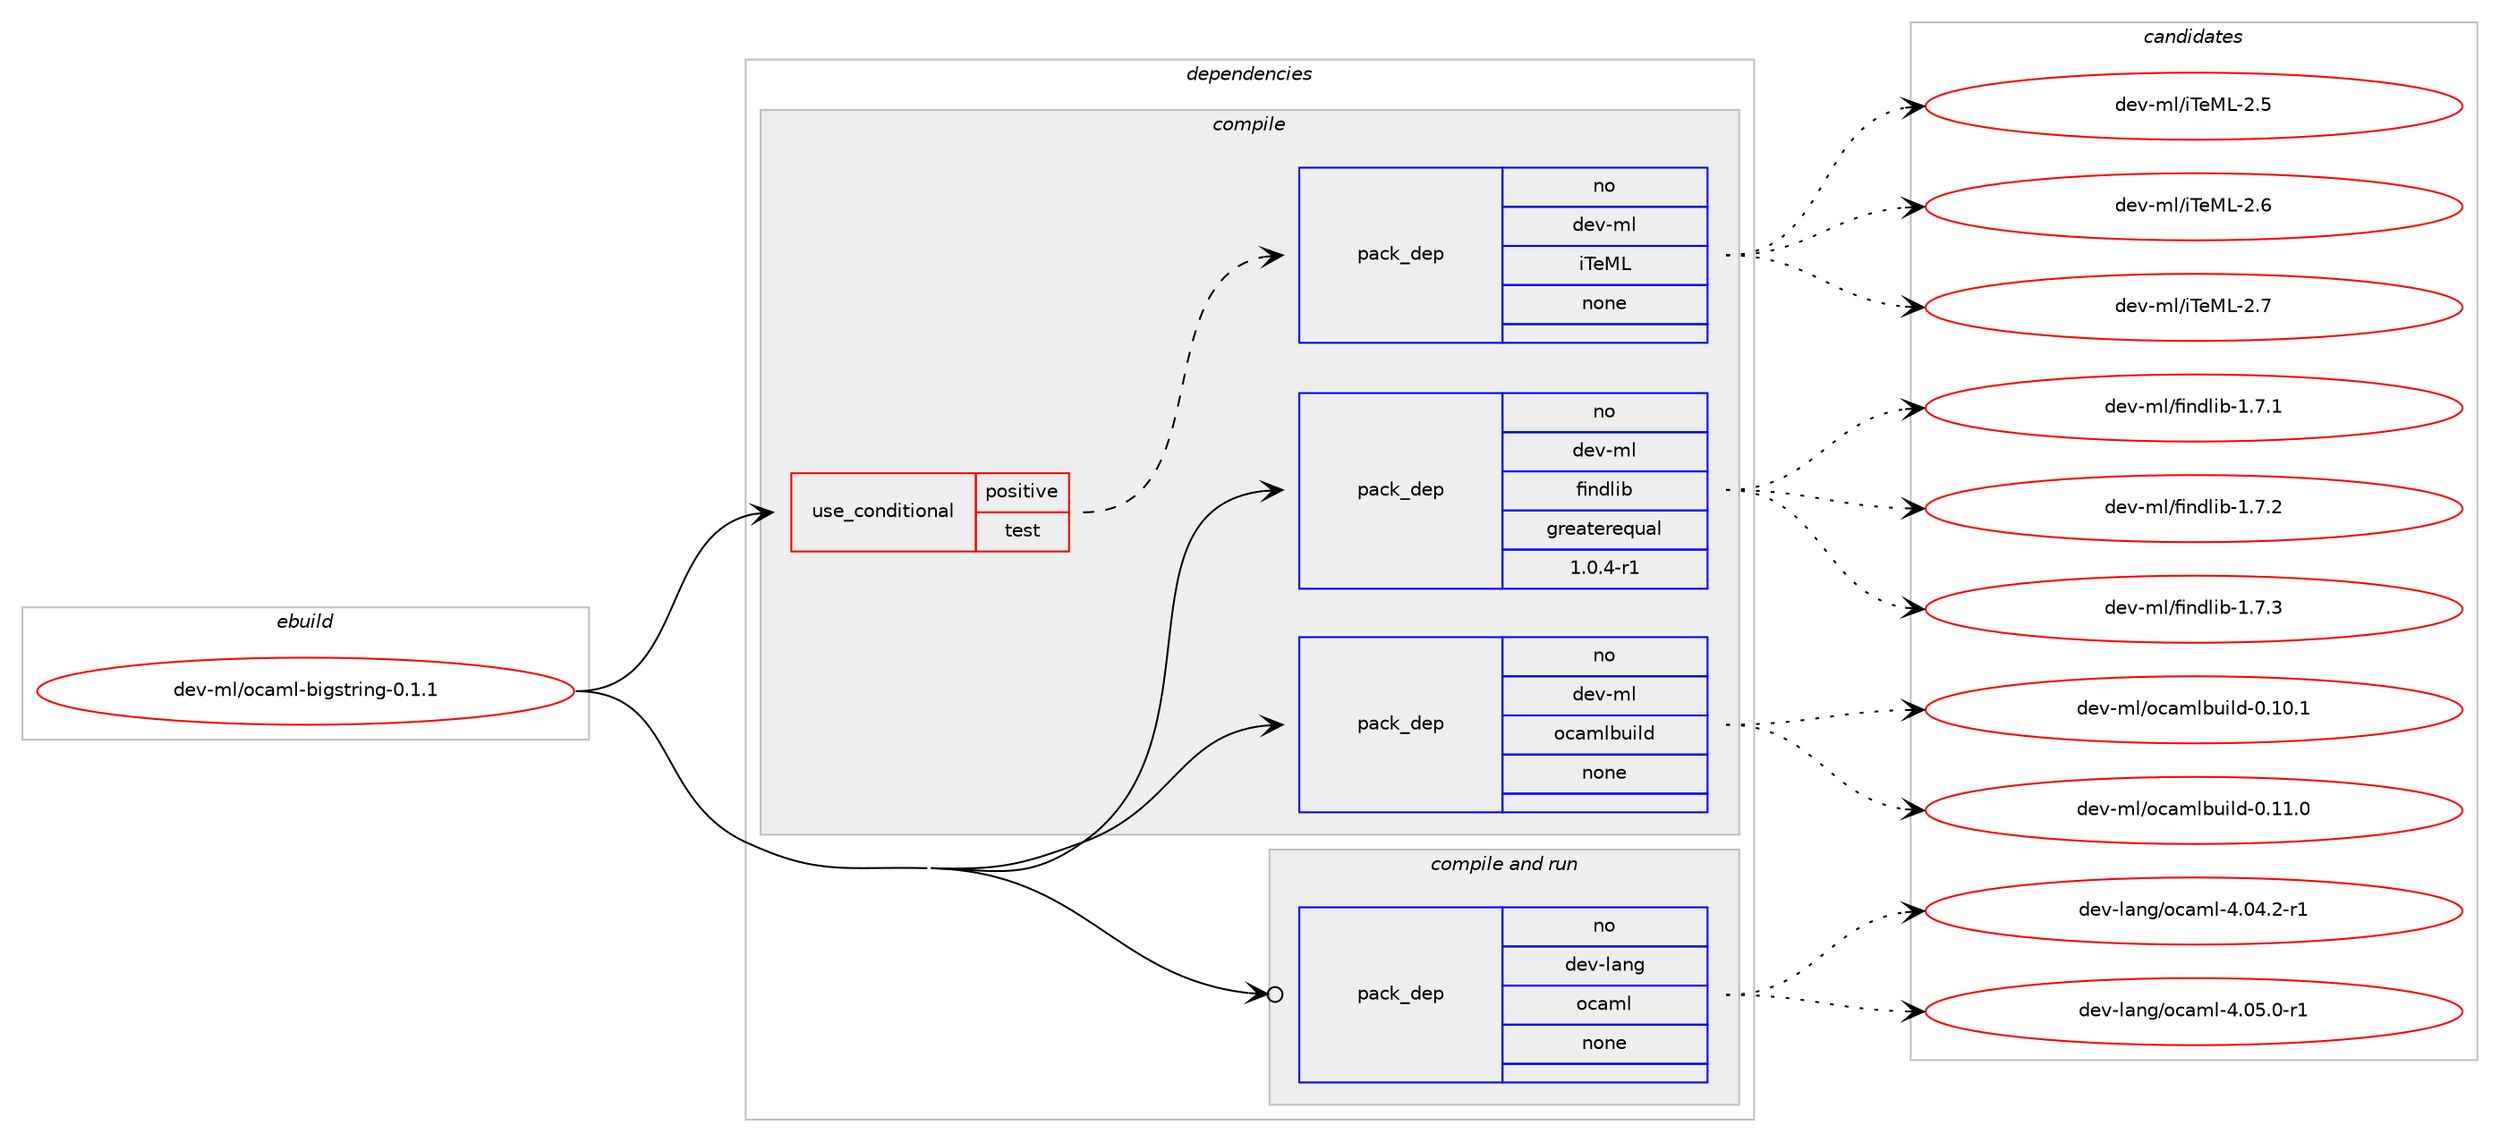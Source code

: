 digraph prolog {

# *************
# Graph options
# *************

newrank=true;
concentrate=true;
compound=true;
graph [rankdir=LR,fontname=Helvetica,fontsize=10,ranksep=1.5];#, ranksep=2.5, nodesep=0.2];
edge  [arrowhead=vee];
node  [fontname=Helvetica,fontsize=10];

# **********
# The ebuild
# **********

subgraph cluster_leftcol {
color=gray;
rank=same;
label=<<i>ebuild</i>>;
id [label="dev-ml/ocaml-bigstring-0.1.1", color=red, width=4, href="../dev-ml/ocaml-bigstring-0.1.1.svg"];
}

# ****************
# The dependencies
# ****************

subgraph cluster_midcol {
color=gray;
label=<<i>dependencies</i>>;
subgraph cluster_compile {
fillcolor="#eeeeee";
style=filled;
label=<<i>compile</i>>;
subgraph cond133120 {
dependency571861 [label=<<TABLE BORDER="0" CELLBORDER="1" CELLSPACING="0" CELLPADDING="4"><TR><TD ROWSPAN="3" CELLPADDING="10">use_conditional</TD></TR><TR><TD>positive</TD></TR><TR><TD>test</TD></TR></TABLE>>, shape=none, color=red];
subgraph pack427109 {
dependency571862 [label=<<TABLE BORDER="0" CELLBORDER="1" CELLSPACING="0" CELLPADDING="4" WIDTH="220"><TR><TD ROWSPAN="6" CELLPADDING="30">pack_dep</TD></TR><TR><TD WIDTH="110">no</TD></TR><TR><TD>dev-ml</TD></TR><TR><TD>iTeML</TD></TR><TR><TD>none</TD></TR><TR><TD></TD></TR></TABLE>>, shape=none, color=blue];
}
dependency571861:e -> dependency571862:w [weight=20,style="dashed",arrowhead="vee"];
}
id:e -> dependency571861:w [weight=20,style="solid",arrowhead="vee"];
subgraph pack427110 {
dependency571863 [label=<<TABLE BORDER="0" CELLBORDER="1" CELLSPACING="0" CELLPADDING="4" WIDTH="220"><TR><TD ROWSPAN="6" CELLPADDING="30">pack_dep</TD></TR><TR><TD WIDTH="110">no</TD></TR><TR><TD>dev-ml</TD></TR><TR><TD>findlib</TD></TR><TR><TD>greaterequal</TD></TR><TR><TD>1.0.4-r1</TD></TR></TABLE>>, shape=none, color=blue];
}
id:e -> dependency571863:w [weight=20,style="solid",arrowhead="vee"];
subgraph pack427111 {
dependency571864 [label=<<TABLE BORDER="0" CELLBORDER="1" CELLSPACING="0" CELLPADDING="4" WIDTH="220"><TR><TD ROWSPAN="6" CELLPADDING="30">pack_dep</TD></TR><TR><TD WIDTH="110">no</TD></TR><TR><TD>dev-ml</TD></TR><TR><TD>ocamlbuild</TD></TR><TR><TD>none</TD></TR><TR><TD></TD></TR></TABLE>>, shape=none, color=blue];
}
id:e -> dependency571864:w [weight=20,style="solid",arrowhead="vee"];
}
subgraph cluster_compileandrun {
fillcolor="#eeeeee";
style=filled;
label=<<i>compile and run</i>>;
subgraph pack427112 {
dependency571865 [label=<<TABLE BORDER="0" CELLBORDER="1" CELLSPACING="0" CELLPADDING="4" WIDTH="220"><TR><TD ROWSPAN="6" CELLPADDING="30">pack_dep</TD></TR><TR><TD WIDTH="110">no</TD></TR><TR><TD>dev-lang</TD></TR><TR><TD>ocaml</TD></TR><TR><TD>none</TD></TR><TR><TD></TD></TR></TABLE>>, shape=none, color=blue];
}
id:e -> dependency571865:w [weight=20,style="solid",arrowhead="odotvee"];
}
subgraph cluster_run {
fillcolor="#eeeeee";
style=filled;
label=<<i>run</i>>;
}
}

# **************
# The candidates
# **************

subgraph cluster_choices {
rank=same;
color=gray;
label=<<i>candidates</i>>;

subgraph choice427109 {
color=black;
nodesep=1;
choice100101118451091084710584101777645504653 [label="dev-ml/iTeML-2.5", color=red, width=4,href="../dev-ml/iTeML-2.5.svg"];
choice100101118451091084710584101777645504654 [label="dev-ml/iTeML-2.6", color=red, width=4,href="../dev-ml/iTeML-2.6.svg"];
choice100101118451091084710584101777645504655 [label="dev-ml/iTeML-2.7", color=red, width=4,href="../dev-ml/iTeML-2.7.svg"];
dependency571862:e -> choice100101118451091084710584101777645504653:w [style=dotted,weight="100"];
dependency571862:e -> choice100101118451091084710584101777645504654:w [style=dotted,weight="100"];
dependency571862:e -> choice100101118451091084710584101777645504655:w [style=dotted,weight="100"];
}
subgraph choice427110 {
color=black;
nodesep=1;
choice100101118451091084710210511010010810598454946554649 [label="dev-ml/findlib-1.7.1", color=red, width=4,href="../dev-ml/findlib-1.7.1.svg"];
choice100101118451091084710210511010010810598454946554650 [label="dev-ml/findlib-1.7.2", color=red, width=4,href="../dev-ml/findlib-1.7.2.svg"];
choice100101118451091084710210511010010810598454946554651 [label="dev-ml/findlib-1.7.3", color=red, width=4,href="../dev-ml/findlib-1.7.3.svg"];
dependency571863:e -> choice100101118451091084710210511010010810598454946554649:w [style=dotted,weight="100"];
dependency571863:e -> choice100101118451091084710210511010010810598454946554650:w [style=dotted,weight="100"];
dependency571863:e -> choice100101118451091084710210511010010810598454946554651:w [style=dotted,weight="100"];
}
subgraph choice427111 {
color=black;
nodesep=1;
choice100101118451091084711199971091089811710510810045484649484649 [label="dev-ml/ocamlbuild-0.10.1", color=red, width=4,href="../dev-ml/ocamlbuild-0.10.1.svg"];
choice100101118451091084711199971091089811710510810045484649494648 [label="dev-ml/ocamlbuild-0.11.0", color=red, width=4,href="../dev-ml/ocamlbuild-0.11.0.svg"];
dependency571864:e -> choice100101118451091084711199971091089811710510810045484649484649:w [style=dotted,weight="100"];
dependency571864:e -> choice100101118451091084711199971091089811710510810045484649494648:w [style=dotted,weight="100"];
}
subgraph choice427112 {
color=black;
nodesep=1;
choice1001011184510897110103471119997109108455246485246504511449 [label="dev-lang/ocaml-4.04.2-r1", color=red, width=4,href="../dev-lang/ocaml-4.04.2-r1.svg"];
choice1001011184510897110103471119997109108455246485346484511449 [label="dev-lang/ocaml-4.05.0-r1", color=red, width=4,href="../dev-lang/ocaml-4.05.0-r1.svg"];
dependency571865:e -> choice1001011184510897110103471119997109108455246485246504511449:w [style=dotted,weight="100"];
dependency571865:e -> choice1001011184510897110103471119997109108455246485346484511449:w [style=dotted,weight="100"];
}
}

}

